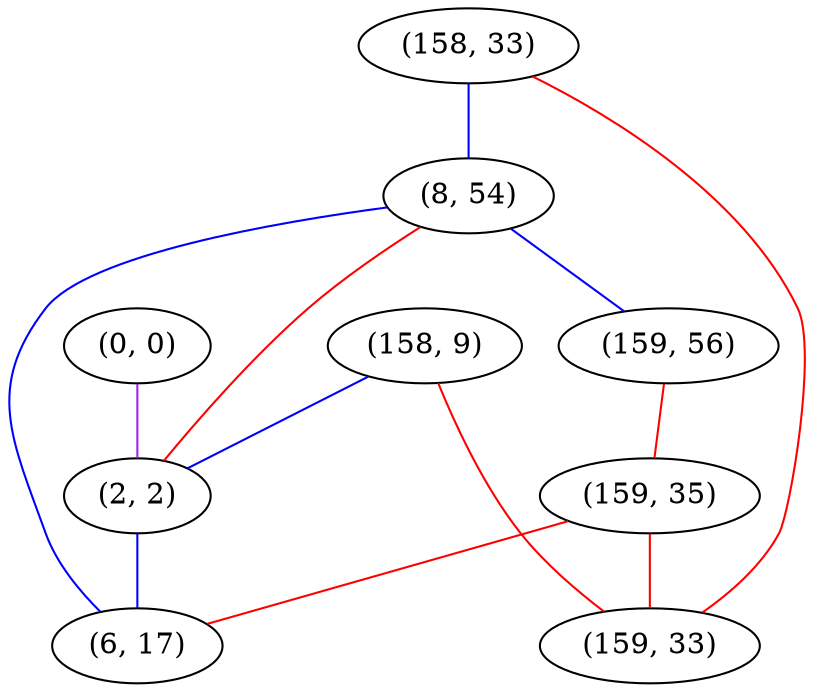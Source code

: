 graph "" {
"(158, 33)";
"(0, 0)";
"(8, 54)";
"(158, 9)";
"(159, 56)";
"(2, 2)";
"(159, 35)";
"(6, 17)";
"(159, 33)";
"(158, 33)" -- "(8, 54)"  [color=blue, key=0, weight=3];
"(158, 33)" -- "(159, 33)"  [color=red, key=0, weight=1];
"(0, 0)" -- "(2, 2)"  [color=purple, key=0, weight=4];
"(8, 54)" -- "(6, 17)"  [color=blue, key=0, weight=3];
"(8, 54)" -- "(159, 56)"  [color=blue, key=0, weight=3];
"(8, 54)" -- "(2, 2)"  [color=red, key=0, weight=1];
"(158, 9)" -- "(2, 2)"  [color=blue, key=0, weight=3];
"(158, 9)" -- "(159, 33)"  [color=red, key=0, weight=1];
"(159, 56)" -- "(159, 35)"  [color=red, key=0, weight=1];
"(2, 2)" -- "(6, 17)"  [color=blue, key=0, weight=3];
"(159, 35)" -- "(6, 17)"  [color=red, key=0, weight=1];
"(159, 35)" -- "(159, 33)"  [color=red, key=0, weight=1];
}
